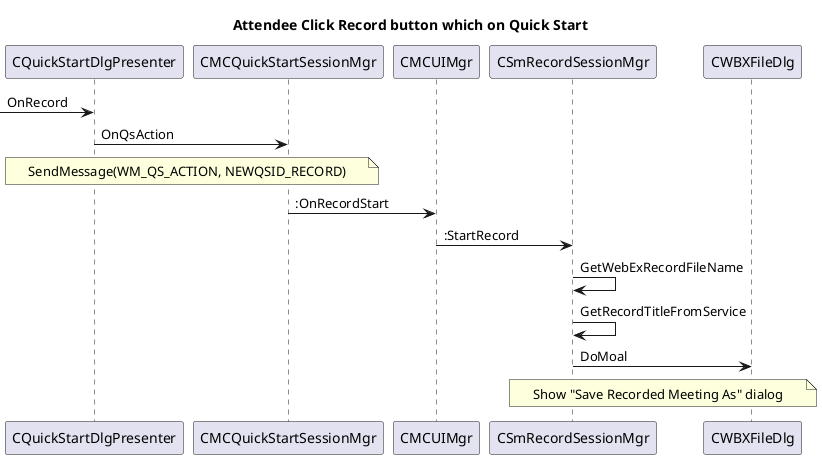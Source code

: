 @startuml

title Attendee Click Record button which on Quick Start

[-> CQuickStartDlgPresenter : OnRecord
CQuickStartDlgPresenter -> CMCQuickStartSessionMgr : OnQsAction
note over CQuickStartDlgPresenter, CMCQuickStartSessionMgr : SendMessage(WM_QS_ACTION, NEWQSID_RECORD)

CMCQuickStartSessionMgr -> CMCUIMgr::OnRecordStart
CMCUIMgr -> CSmRecordSessionMgr::StartRecord
CSmRecordSessionMgr -> CSmRecordSessionMgr : GetWebExRecordFileName
CSmRecordSessionMgr -> CSmRecordSessionMgr : GetRecordTitleFromService
CSmRecordSessionMgr -> CWBXFileDlg : DoMoal

note over CSmRecordSessionMgr, CWBXFileDlg : Show "Save Recorded Meeting As" dialog

@enduml